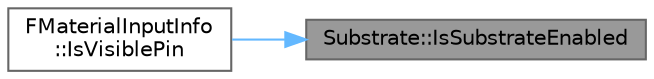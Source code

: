 digraph "Substrate::IsSubstrateEnabled"
{
 // INTERACTIVE_SVG=YES
 // LATEX_PDF_SIZE
  bgcolor="transparent";
  edge [fontname=Helvetica,fontsize=10,labelfontname=Helvetica,labelfontsize=10];
  node [fontname=Helvetica,fontsize=10,shape=box,height=0.2,width=0.4];
  rankdir="RL";
  Node1 [id="Node000001",label="Substrate::IsSubstrateEnabled",height=0.2,width=0.4,color="gray40", fillcolor="grey60", style="filled", fontcolor="black",tooltip=" "];
  Node1 -> Node2 [id="edge1_Node000001_Node000002",dir="back",color="steelblue1",style="solid",tooltip=" "];
  Node2 [id="Node000002",label="FMaterialInputInfo\l::IsVisiblePin",height=0.2,width=0.4,color="grey40", fillcolor="white", style="filled",URL="$d3/d58/structFMaterialInputInfo.html#a0ce8a9149f602d4ed534944788c79686",tooltip=" "];
}
